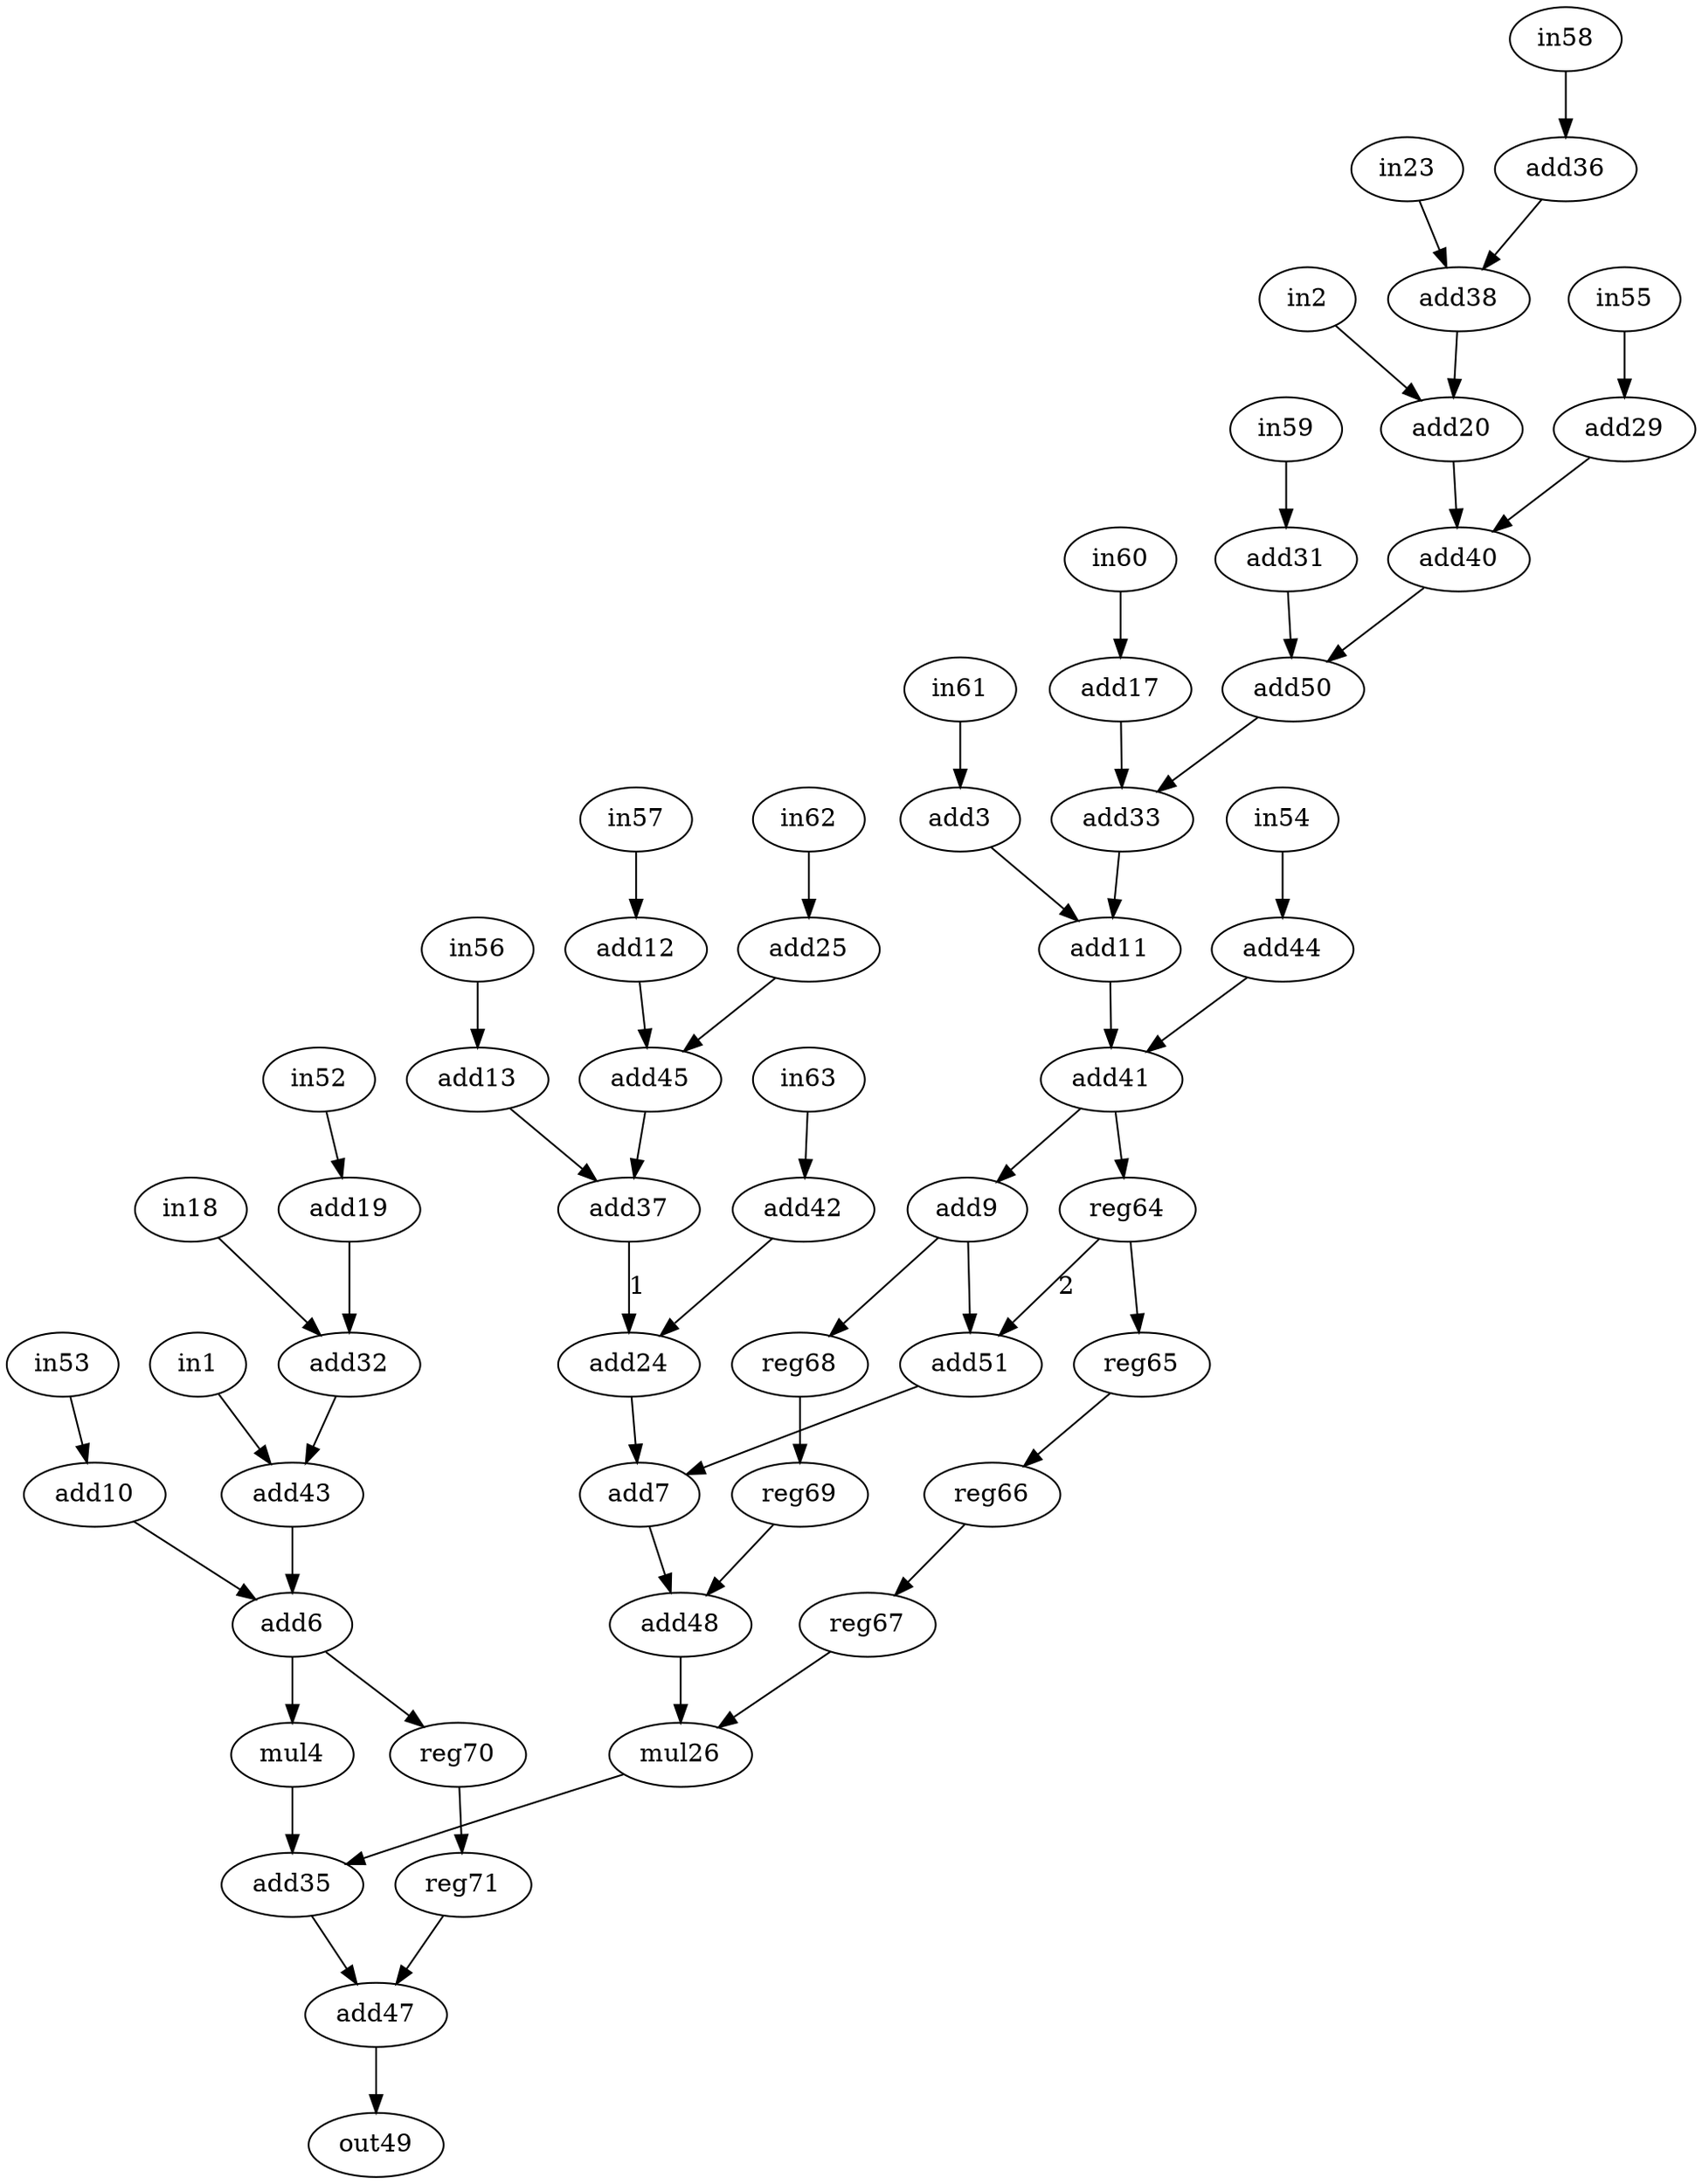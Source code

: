 strict digraph "h2v2_smooth" {
1 [alap=10, asap=0, label=in1, op=in];
2 [alap=2, asap=0, label=in2, op=in];
3 [alap=6, asap=1, label=add3, op=addi, value=2];
4 [alap=13, asap=5, label=mul4, op=muli, value=2];
6 [alap=12, asap=4, label=add6, op=add];
7 [alap=11, asap=11, label=add7, op=add];
9 [alap=9, asap=9, label=add9, op=addi, value=2];
10 [alap=11, asap=1, label=add10, op=addi, value=2];
11 [alap=7, asap=7, label=add11, op=add];
12 [alap=7, asap=1, label=add12, op=addi, value=2];
13 [alap=8, asap=1, label=add13, op=addi, value=2];
17 [alap=5, asap=1, label=add17, op=addi, value=2];
18 [alap=9, asap=0, label=in18, op=in];
19 [alap=9, asap=1, label=add19, op=addi, value=2];
20 [alap=3, asap=3, label=add20, op=add];
23 [alap=1, asap=0, label=in23, op=in];
24 [alap=10, asap=4, label=add24, op=add];
25 [alap=7, asap=1, label=add25, op=addi, value=2];
26 [alap=13, asap=13, label=mul26, op=mul];
29 [alap=3, asap=1, label=add29, op=addi, value=2];
31 [alap=4, asap=1, label=add31, op=addi, value=2];
32 [alap=10, asap=2, label=add32, op=add];
33 [alap=6, asap=6, label=add33, op=add];
35 [alap=14, asap=14, label=add35, op=add];
36 [alap=1, asap=1, label=add36, op=addi, value=2];
37 [alap=9, asap=3, label=add37, op=add];
38 [alap=2, asap=2, label=add38, op=add];
40 [alap=4, asap=4, label=add40, op=add];
41 [alap=8, asap=8, label=add41, op=add];
42 [alap=9, asap=1, label=add42, op=addi, value=2];
43 [alap=11, asap=3, label=add43, op=add];
44 [alap=7, asap=1, label=add44, op=addi, value=2];
45 [alap=8, asap=2, label=add45, op=add];
47 [alap=15, asap=15, label=add47, op=add];
48 [alap=12, asap=12, label=add48, op=add];
49 [alap=16, asap=16, label=out49, op=out];
50 [alap=5, asap=5, label=add50, op=add];
51 [alap=10, asap=10, label=add51, op=add];
52 [alap=8, asap=0, label=in52, op=in];
53 [alap=10, asap=0, label=in53, op=in];
54 [alap=6, asap=0, label=in54, op=in];
55 [alap=2, asap=0, label=in55, op=in];
56 [alap=7, asap=0, label=in56, op=in];
57 [alap=6, asap=0, label=in57, op=in];
58 [alap=0, asap=0, label=in58, op=in];
59 [alap=3, asap=0, label=in59, op=in];
60 [alap=4, asap=0, label=in60, op=in];
61 [alap=5, asap=0, label=in61, op=in];
62 [alap=6, asap=0, label=in62, op=in];
63 [alap=8, asap=0, label=in63, op=in];
64 [alap=9, asap=9, label=reg64, op=reg];
65 [alap=10, asap=10, label=reg65, op=reg];
66 [alap=11, asap=11, label=reg66, op=reg];
67 [alap=12, asap=12, label=reg67, op=reg];
68 [alap=10, asap=10, label=reg68, op=reg];
69 [alap=11, asap=11, label=reg69, op=reg];
70 [alap=13, asap=5, label=reg70, op=reg];
71 [alap=14, asap=6, label=reg71, op=reg];
1 -> 43  [port=0, w=0];
2 -> 20  [port=0, w=0];
3 -> 11  [port=0, w=0];
4 -> 35  [port=0, w=0];
6 -> 4  [port=0, w=0];
6 -> 70  [port=0, w=0];
7 -> 48  [port=0, w=0];
9 -> 51  [port=0, w=0];
9 -> 68  [port=0, w=0];
10 -> 6  [port=0, w=0];
11 -> 41  [port=0, w=0];
12 -> 45  [port=0, w=0];
13 -> 37  [port=0, w=0];
17 -> 33  [port=0, w=0];
18 -> 32  [port=0, w=0];
19 -> 32  [port=1, w=0];
20 -> 40  [port=0, w=0];
23 -> 38  [port=0, w=0];
24 -> 7  [port=0, w=0];
25 -> 45  [port=1, w=0];
26 -> 35  [port=1, w=0];
29 -> 40  [port=1, w=0];
31 -> 50  [port=0, w=0];
32 -> 43  [port=1, w=0];
33 -> 11  [port=1, w=0];
35 -> 47  [port=0, w=0];
36 -> 38  [port=1, w=0];
37 -> 24  [label=1, port=0, w=1];
38 -> 20  [port=1, w=0];
40 -> 50  [port=1, w=0];
41 -> 9  [port=0, w=0];
41 -> 64  [port=0, w=0];
42 -> 24  [port=1, w=0];
43 -> 6  [port=1, w=0];
44 -> 41  [port=1, w=0];
45 -> 37  [port=1, w=0];
47 -> 49  [port=0, w=0];
48 -> 26  [port=0, w=0];
50 -> 33  [port=1, w=0];
51 -> 7  [port=1, w=0];
52 -> 19  [port=0, w=0];
53 -> 10  [port=0, w=0];
54 -> 44  [port=0, w=0];
55 -> 29  [port=0, w=0];
56 -> 13  [port=0, w=0];
57 -> 12  [port=0, w=0];
58 -> 36  [port=0, w=0];
59 -> 31  [port=0, w=0];
60 -> 17  [port=0, w=0];
61 -> 3  [port=0, w=0];
62 -> 25  [port=0, w=0];
63 -> 42  [port=0, w=0];
64 -> 51  [label=2, port=1, w=2];
64 -> 65  [port=0, w=0];
65 -> 66  [port=0, w=0];
66 -> 67  [port=0, w=0];
67 -> 26  [port=1, w=0];
68 -> 69  [port=0, w=0];
69 -> 48  [port=1, w=0];
70 -> 71  [port=0, w=0];
71 -> 47  [port=1, w=0];
}
